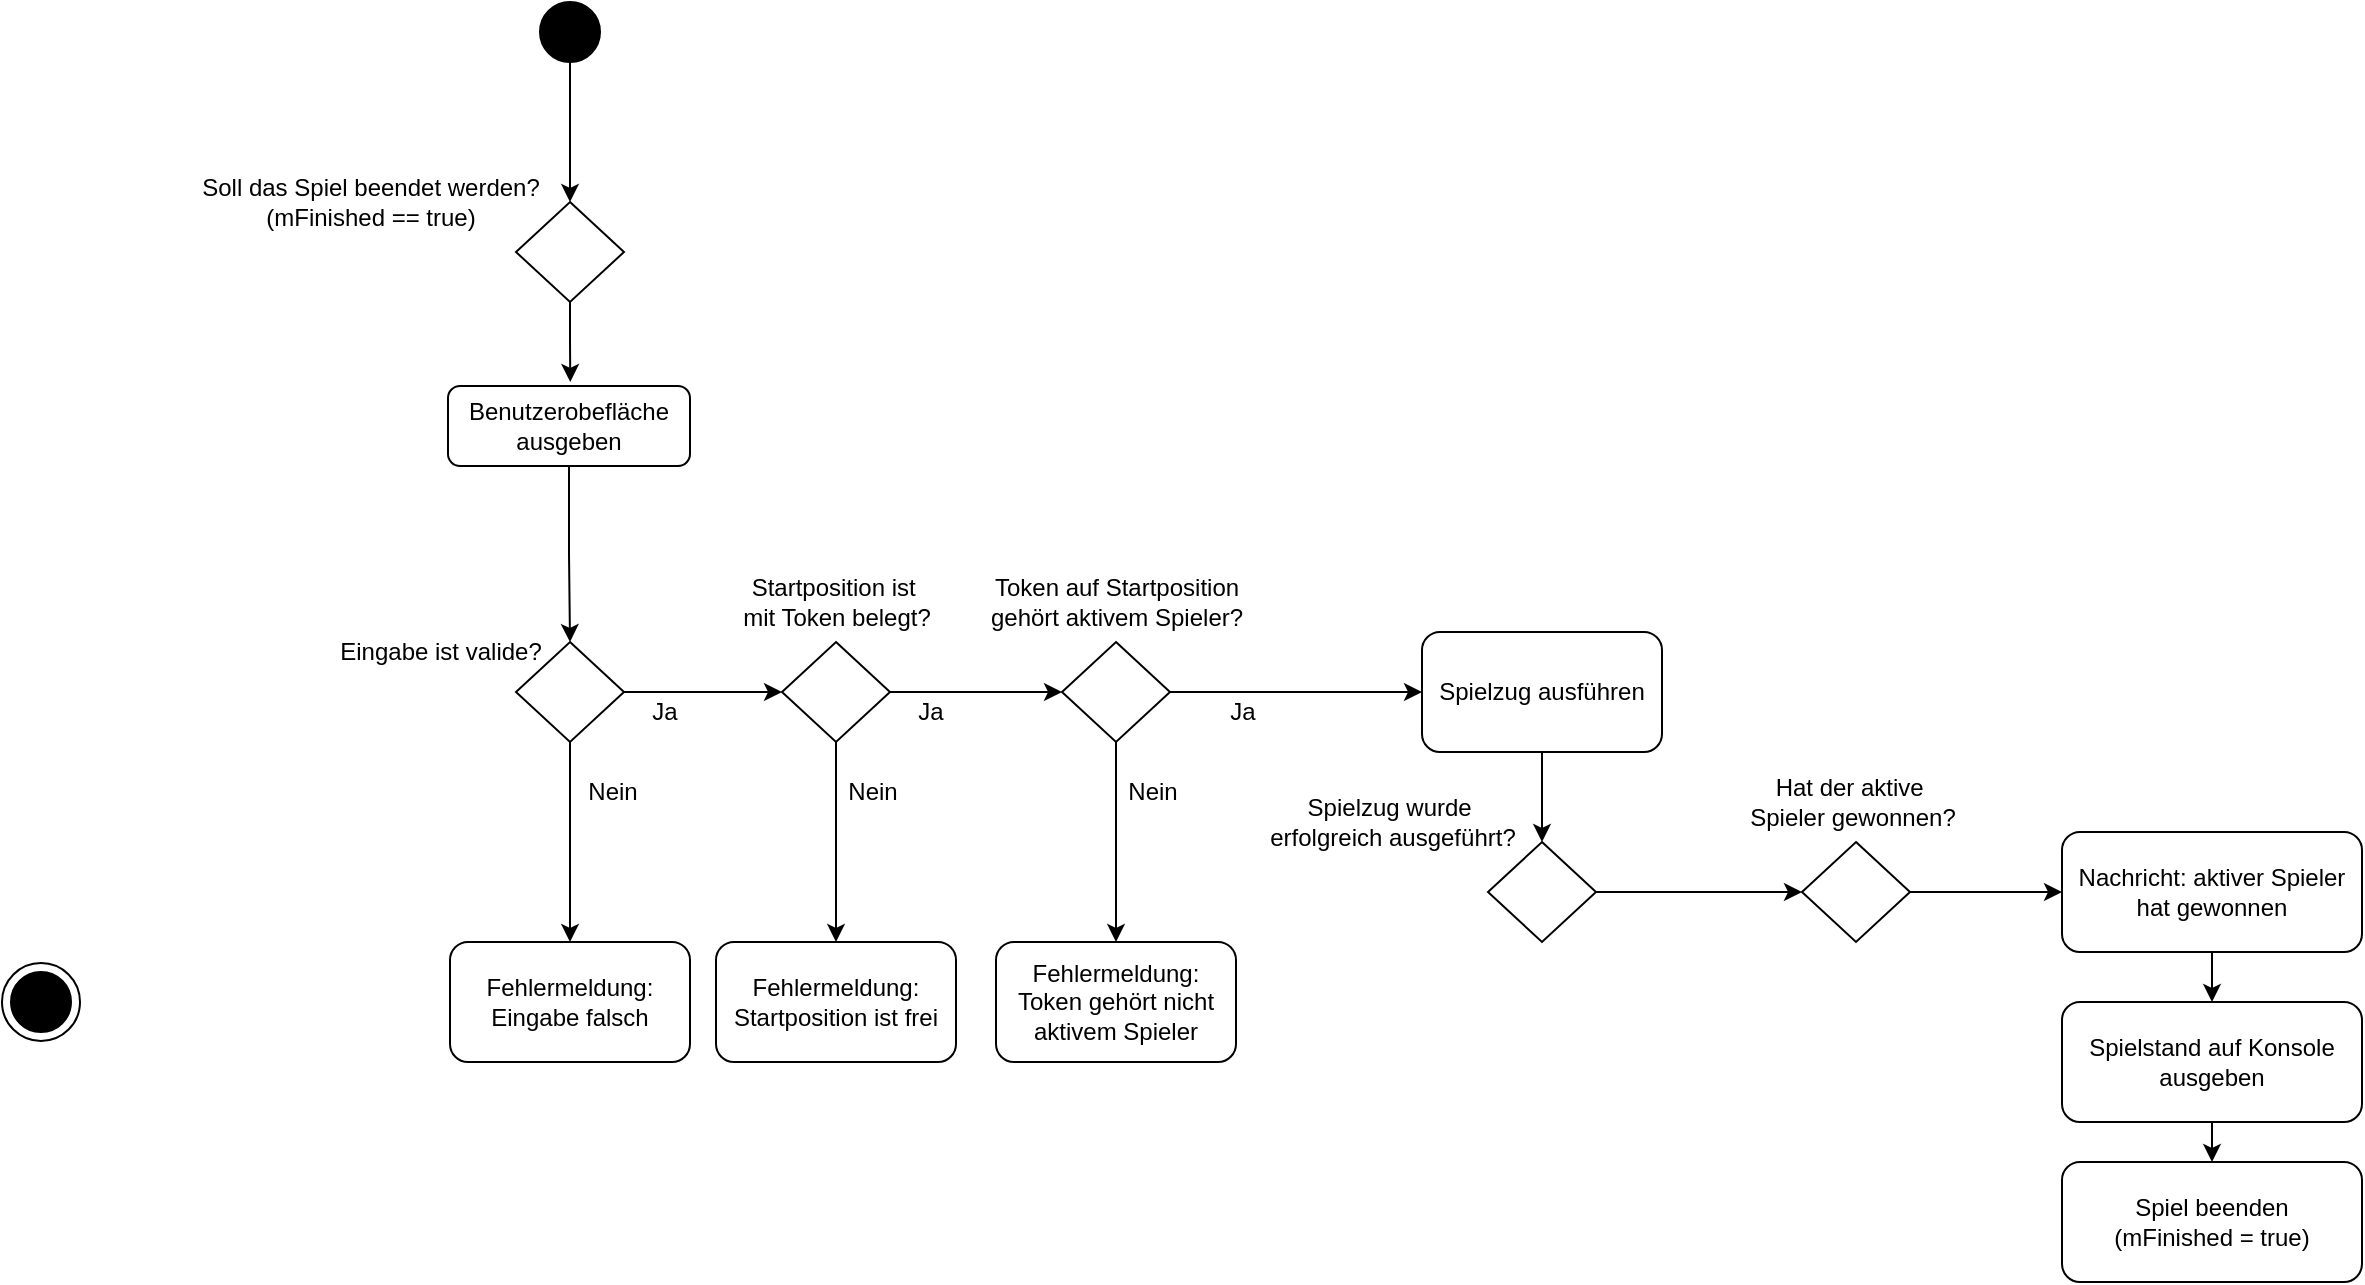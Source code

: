 <mxfile version="22.1.16" type="github">
  <diagram name="Seite-1" id="KD9LwQM1pSe26eSJLKd3">
    <mxGraphModel dx="1195" dy="605" grid="1" gridSize="10" guides="1" tooltips="1" connect="1" arrows="1" fold="1" page="1" pageScale="1" pageWidth="2336" pageHeight="1654" math="0" shadow="0">
      <root>
        <mxCell id="0" />
        <mxCell id="1" parent="0" />
        <mxCell id="a2LuZz5WjEWjFlWutc5D-5" style="edgeStyle=orthogonalEdgeStyle;rounded=0;orthogonalLoop=1;jettySize=auto;html=1;exitX=0.5;exitY=1;exitDx=0;exitDy=0;" edge="1" parent="1" source="a2LuZz5WjEWjFlWutc5D-1" target="a2LuZz5WjEWjFlWutc5D-3">
          <mxGeometry relative="1" as="geometry" />
        </mxCell>
        <mxCell id="a2LuZz5WjEWjFlWutc5D-1" value="" style="ellipse;whiteSpace=wrap;html=1;aspect=fixed;fillColor=#000000;fontStyle=1" vertex="1" parent="1">
          <mxGeometry x="399" y="60" width="30" height="30" as="geometry" />
        </mxCell>
        <mxCell id="a2LuZz5WjEWjFlWutc5D-9" style="edgeStyle=orthogonalEdgeStyle;rounded=0;orthogonalLoop=1;jettySize=auto;html=1;exitX=0.5;exitY=1;exitDx=0;exitDy=0;" edge="1" parent="1" source="a2LuZz5WjEWjFlWutc5D-3">
          <mxGeometry relative="1" as="geometry">
            <mxPoint x="414.143" y="250" as="targetPoint" />
          </mxGeometry>
        </mxCell>
        <mxCell id="a2LuZz5WjEWjFlWutc5D-3" value="" style="rhombus;whiteSpace=wrap;html=1;" vertex="1" parent="1">
          <mxGeometry x="387" y="160" width="54" height="50" as="geometry" />
        </mxCell>
        <mxCell id="a2LuZz5WjEWjFlWutc5D-4" value="&lt;div&gt;Soll das Spiel beendet werden?&lt;/div&gt;&lt;div&gt;(mFinished == true)&lt;br&gt;&lt;/div&gt;" style="text;html=1;align=center;verticalAlign=middle;resizable=0;points=[];autosize=1;strokeColor=none;fillColor=none;" vertex="1" parent="1">
          <mxGeometry x="214" y="140" width="200" height="40" as="geometry" />
        </mxCell>
        <mxCell id="a2LuZz5WjEWjFlWutc5D-10" style="edgeStyle=orthogonalEdgeStyle;rounded=0;orthogonalLoop=1;jettySize=auto;html=1;exitX=0.5;exitY=1;exitDx=0;exitDy=0;entryX=0.5;entryY=0;entryDx=0;entryDy=0;" edge="1" parent="1" source="a2LuZz5WjEWjFlWutc5D-6" target="a2LuZz5WjEWjFlWutc5D-8">
          <mxGeometry relative="1" as="geometry" />
        </mxCell>
        <mxCell id="a2LuZz5WjEWjFlWutc5D-6" value="Benutzerobefläche ausgeben" style="rounded=1;whiteSpace=wrap;html=1;" vertex="1" parent="1">
          <mxGeometry x="353" y="252" width="121" height="40" as="geometry" />
        </mxCell>
        <mxCell id="a2LuZz5WjEWjFlWutc5D-15" style="edgeStyle=orthogonalEdgeStyle;rounded=0;orthogonalLoop=1;jettySize=auto;html=1;exitX=1;exitY=0.5;exitDx=0;exitDy=0;entryX=0;entryY=0.5;entryDx=0;entryDy=0;" edge="1" parent="1" source="a2LuZz5WjEWjFlWutc5D-8" target="a2LuZz5WjEWjFlWutc5D-12">
          <mxGeometry relative="1" as="geometry" />
        </mxCell>
        <mxCell id="a2LuZz5WjEWjFlWutc5D-29" style="edgeStyle=orthogonalEdgeStyle;rounded=0;orthogonalLoop=1;jettySize=auto;html=1;exitX=0.5;exitY=1;exitDx=0;exitDy=0;entryX=0.5;entryY=0;entryDx=0;entryDy=0;" edge="1" parent="1" source="a2LuZz5WjEWjFlWutc5D-8" target="a2LuZz5WjEWjFlWutc5D-23">
          <mxGeometry relative="1" as="geometry" />
        </mxCell>
        <mxCell id="a2LuZz5WjEWjFlWutc5D-8" value="" style="rhombus;whiteSpace=wrap;html=1;" vertex="1" parent="1">
          <mxGeometry x="387" y="380" width="54" height="50" as="geometry" />
        </mxCell>
        <mxCell id="a2LuZz5WjEWjFlWutc5D-31" style="edgeStyle=orthogonalEdgeStyle;rounded=0;orthogonalLoop=1;jettySize=auto;html=1;exitX=0.5;exitY=1;exitDx=0;exitDy=0;entryX=0.5;entryY=0;entryDx=0;entryDy=0;" edge="1" parent="1" source="a2LuZz5WjEWjFlWutc5D-11" target="a2LuZz5WjEWjFlWutc5D-25">
          <mxGeometry relative="1" as="geometry" />
        </mxCell>
        <mxCell id="a2LuZz5WjEWjFlWutc5D-39" style="edgeStyle=orthogonalEdgeStyle;rounded=0;orthogonalLoop=1;jettySize=auto;html=1;exitX=1;exitY=0.5;exitDx=0;exitDy=0;entryX=0;entryY=0.5;entryDx=0;entryDy=0;" edge="1" parent="1" source="a2LuZz5WjEWjFlWutc5D-11" target="a2LuZz5WjEWjFlWutc5D-22">
          <mxGeometry relative="1" as="geometry" />
        </mxCell>
        <mxCell id="a2LuZz5WjEWjFlWutc5D-11" value="" style="rhombus;whiteSpace=wrap;html=1;" vertex="1" parent="1">
          <mxGeometry x="660" y="380" width="54" height="50" as="geometry" />
        </mxCell>
        <mxCell id="a2LuZz5WjEWjFlWutc5D-16" style="edgeStyle=orthogonalEdgeStyle;rounded=0;orthogonalLoop=1;jettySize=auto;html=1;exitX=1;exitY=0.5;exitDx=0;exitDy=0;entryX=0;entryY=0.5;entryDx=0;entryDy=0;" edge="1" parent="1" source="a2LuZz5WjEWjFlWutc5D-12" target="a2LuZz5WjEWjFlWutc5D-11">
          <mxGeometry relative="1" as="geometry" />
        </mxCell>
        <mxCell id="a2LuZz5WjEWjFlWutc5D-30" style="edgeStyle=orthogonalEdgeStyle;rounded=0;orthogonalLoop=1;jettySize=auto;html=1;exitX=0.5;exitY=1;exitDx=0;exitDy=0;entryX=0.5;entryY=0;entryDx=0;entryDy=0;" edge="1" parent="1" source="a2LuZz5WjEWjFlWutc5D-12" target="a2LuZz5WjEWjFlWutc5D-24">
          <mxGeometry relative="1" as="geometry" />
        </mxCell>
        <mxCell id="a2LuZz5WjEWjFlWutc5D-12" value="" style="rhombus;whiteSpace=wrap;html=1;" vertex="1" parent="1">
          <mxGeometry x="520" y="380" width="54" height="50" as="geometry" />
        </mxCell>
        <mxCell id="a2LuZz5WjEWjFlWutc5D-14" value="Eingabe ist valide?" style="text;html=1;align=center;verticalAlign=middle;resizable=0;points=[];autosize=1;strokeColor=none;fillColor=none;" vertex="1" parent="1">
          <mxGeometry x="284" y="370" width="130" height="30" as="geometry" />
        </mxCell>
        <mxCell id="a2LuZz5WjEWjFlWutc5D-17" value="&lt;div&gt;Startposition ist&amp;nbsp;&lt;/div&gt;&lt;div&gt;mit Token belegt?&lt;/div&gt;" style="text;html=1;align=center;verticalAlign=middle;resizable=0;points=[];autosize=1;strokeColor=none;fillColor=none;" vertex="1" parent="1">
          <mxGeometry x="487" y="340" width="120" height="40" as="geometry" />
        </mxCell>
        <mxCell id="a2LuZz5WjEWjFlWutc5D-18" value="&lt;div&gt;Token auf Startposition&lt;/div&gt;&lt;div&gt;gehört aktivem Spieler?&lt;/div&gt;" style="text;html=1;align=center;verticalAlign=middle;resizable=0;points=[];autosize=1;strokeColor=none;fillColor=none;" vertex="1" parent="1">
          <mxGeometry x="612" y="340" width="150" height="40" as="geometry" />
        </mxCell>
        <mxCell id="a2LuZz5WjEWjFlWutc5D-19" value="Ja" style="text;html=1;align=center;verticalAlign=middle;resizable=0;points=[];autosize=1;strokeColor=none;fillColor=none;" vertex="1" parent="1">
          <mxGeometry x="441" y="400" width="40" height="30" as="geometry" />
        </mxCell>
        <mxCell id="a2LuZz5WjEWjFlWutc5D-20" value="Ja" style="text;html=1;align=center;verticalAlign=middle;resizable=0;points=[];autosize=1;strokeColor=none;fillColor=none;" vertex="1" parent="1">
          <mxGeometry x="574" y="400" width="40" height="30" as="geometry" />
        </mxCell>
        <mxCell id="a2LuZz5WjEWjFlWutc5D-43" style="edgeStyle=orthogonalEdgeStyle;rounded=0;orthogonalLoop=1;jettySize=auto;html=1;exitX=0.5;exitY=1;exitDx=0;exitDy=0;entryX=0.5;entryY=0;entryDx=0;entryDy=0;" edge="1" parent="1" source="a2LuZz5WjEWjFlWutc5D-22" target="a2LuZz5WjEWjFlWutc5D-41">
          <mxGeometry relative="1" as="geometry" />
        </mxCell>
        <mxCell id="a2LuZz5WjEWjFlWutc5D-22" value="Spielzug ausführen" style="rounded=1;whiteSpace=wrap;html=1;" vertex="1" parent="1">
          <mxGeometry x="840" y="375" width="120" height="60" as="geometry" />
        </mxCell>
        <mxCell id="a2LuZz5WjEWjFlWutc5D-23" value="&lt;div&gt;Fehlermeldung:&lt;/div&gt;&lt;div&gt;Eingabe falsch&lt;br&gt;&lt;/div&gt;" style="rounded=1;whiteSpace=wrap;html=1;" vertex="1" parent="1">
          <mxGeometry x="354" y="530" width="120" height="60" as="geometry" />
        </mxCell>
        <mxCell id="a2LuZz5WjEWjFlWutc5D-24" value="&lt;div&gt;Fehlermeldung:&lt;/div&gt;&lt;div&gt;Startposition ist frei&lt;br&gt;&lt;/div&gt;" style="rounded=1;whiteSpace=wrap;html=1;" vertex="1" parent="1">
          <mxGeometry x="487" y="530" width="120" height="60" as="geometry" />
        </mxCell>
        <mxCell id="a2LuZz5WjEWjFlWutc5D-25" value="&lt;div&gt;Fehlermeldung:&lt;/div&gt;&lt;div&gt;Token gehört nicht aktivem Spieler&lt;br&gt;&lt;/div&gt;" style="rounded=1;whiteSpace=wrap;html=1;" vertex="1" parent="1">
          <mxGeometry x="627" y="530" width="120" height="60" as="geometry" />
        </mxCell>
        <mxCell id="a2LuZz5WjEWjFlWutc5D-27" value="" style="ellipse;whiteSpace=wrap;html=1;aspect=fixed;fillColor=#FFFFFF;" vertex="1" parent="1">
          <mxGeometry x="130" y="540.5" width="39" height="39" as="geometry" />
        </mxCell>
        <mxCell id="a2LuZz5WjEWjFlWutc5D-26" value="" style="ellipse;whiteSpace=wrap;html=1;aspect=fixed;fillColor=#000000;" vertex="1" parent="1">
          <mxGeometry x="134.5" y="545" width="30" height="30" as="geometry" />
        </mxCell>
        <mxCell id="a2LuZz5WjEWjFlWutc5D-35" value="Nein" style="text;html=1;align=center;verticalAlign=middle;resizable=0;points=[];autosize=1;strokeColor=none;fillColor=none;" vertex="1" parent="1">
          <mxGeometry x="410" y="440" width="50" height="30" as="geometry" />
        </mxCell>
        <mxCell id="a2LuZz5WjEWjFlWutc5D-36" value="Nein" style="text;html=1;align=center;verticalAlign=middle;resizable=0;points=[];autosize=1;strokeColor=none;fillColor=none;" vertex="1" parent="1">
          <mxGeometry x="540" y="440" width="50" height="30" as="geometry" />
        </mxCell>
        <mxCell id="a2LuZz5WjEWjFlWutc5D-37" value="Nein" style="text;html=1;align=center;verticalAlign=middle;resizable=0;points=[];autosize=1;strokeColor=none;fillColor=none;" vertex="1" parent="1">
          <mxGeometry x="680" y="440" width="50" height="30" as="geometry" />
        </mxCell>
        <mxCell id="a2LuZz5WjEWjFlWutc5D-40" value="Ja" style="text;html=1;align=center;verticalAlign=middle;resizable=0;points=[];autosize=1;strokeColor=none;fillColor=none;" vertex="1" parent="1">
          <mxGeometry x="730" y="400" width="40" height="30" as="geometry" />
        </mxCell>
        <mxCell id="a2LuZz5WjEWjFlWutc5D-48" style="edgeStyle=orthogonalEdgeStyle;rounded=0;orthogonalLoop=1;jettySize=auto;html=1;exitX=1;exitY=0.5;exitDx=0;exitDy=0;entryX=0;entryY=0.5;entryDx=0;entryDy=0;" edge="1" parent="1" source="a2LuZz5WjEWjFlWutc5D-41" target="a2LuZz5WjEWjFlWutc5D-45">
          <mxGeometry relative="1" as="geometry" />
        </mxCell>
        <mxCell id="a2LuZz5WjEWjFlWutc5D-41" value="" style="rhombus;whiteSpace=wrap;html=1;" vertex="1" parent="1">
          <mxGeometry x="873" y="480" width="54" height="50" as="geometry" />
        </mxCell>
        <mxCell id="a2LuZz5WjEWjFlWutc5D-42" value="&lt;div&gt;Spielzug wurde&amp;nbsp;&lt;/div&gt;&lt;div&gt;erfolgreich ausgeführt?&lt;/div&gt;" style="text;html=1;align=center;verticalAlign=middle;resizable=0;points=[];autosize=1;strokeColor=none;fillColor=none;" vertex="1" parent="1">
          <mxGeometry x="750" y="450" width="150" height="40" as="geometry" />
        </mxCell>
        <mxCell id="a2LuZz5WjEWjFlWutc5D-52" style="edgeStyle=orthogonalEdgeStyle;rounded=0;orthogonalLoop=1;jettySize=auto;html=1;exitX=1;exitY=0.5;exitDx=0;exitDy=0;" edge="1" parent="1" source="a2LuZz5WjEWjFlWutc5D-45" target="a2LuZz5WjEWjFlWutc5D-49">
          <mxGeometry relative="1" as="geometry" />
        </mxCell>
        <mxCell id="a2LuZz5WjEWjFlWutc5D-45" value="" style="rhombus;whiteSpace=wrap;html=1;" vertex="1" parent="1">
          <mxGeometry x="1030" y="480" width="54" height="50" as="geometry" />
        </mxCell>
        <mxCell id="a2LuZz5WjEWjFlWutc5D-47" value="&lt;div&gt;Hat der aktive&amp;nbsp;&lt;/div&gt;&lt;div&gt;Spieler gewonnen?&lt;/div&gt;" style="text;html=1;align=center;verticalAlign=middle;resizable=0;points=[];autosize=1;strokeColor=none;fillColor=none;" vertex="1" parent="1">
          <mxGeometry x="990" y="440" width="130" height="40" as="geometry" />
        </mxCell>
        <mxCell id="a2LuZz5WjEWjFlWutc5D-53" style="edgeStyle=orthogonalEdgeStyle;rounded=0;orthogonalLoop=1;jettySize=auto;html=1;exitX=0.5;exitY=1;exitDx=0;exitDy=0;entryX=0.5;entryY=0;entryDx=0;entryDy=0;" edge="1" parent="1" source="a2LuZz5WjEWjFlWutc5D-49" target="a2LuZz5WjEWjFlWutc5D-50">
          <mxGeometry relative="1" as="geometry" />
        </mxCell>
        <mxCell id="a2LuZz5WjEWjFlWutc5D-49" value="Nachricht: aktiver Spieler hat gewonnen" style="rounded=1;whiteSpace=wrap;html=1;" vertex="1" parent="1">
          <mxGeometry x="1160" y="475" width="150" height="60" as="geometry" />
        </mxCell>
        <mxCell id="a2LuZz5WjEWjFlWutc5D-55" style="edgeStyle=orthogonalEdgeStyle;rounded=0;orthogonalLoop=1;jettySize=auto;html=1;exitX=0.5;exitY=1;exitDx=0;exitDy=0;entryX=0.5;entryY=0;entryDx=0;entryDy=0;" edge="1" parent="1" source="a2LuZz5WjEWjFlWutc5D-50" target="a2LuZz5WjEWjFlWutc5D-51">
          <mxGeometry relative="1" as="geometry" />
        </mxCell>
        <mxCell id="a2LuZz5WjEWjFlWutc5D-50" value="Spielstand auf Konsole ausgeben" style="rounded=1;whiteSpace=wrap;html=1;" vertex="1" parent="1">
          <mxGeometry x="1160" y="560" width="150" height="60" as="geometry" />
        </mxCell>
        <mxCell id="a2LuZz5WjEWjFlWutc5D-51" value="&lt;div&gt;Spiel beenden&lt;/div&gt;&lt;div&gt;(mFinished = true)&lt;br&gt;&lt;/div&gt;" style="rounded=1;whiteSpace=wrap;html=1;" vertex="1" parent="1">
          <mxGeometry x="1160" y="640" width="150" height="60" as="geometry" />
        </mxCell>
      </root>
    </mxGraphModel>
  </diagram>
</mxfile>
